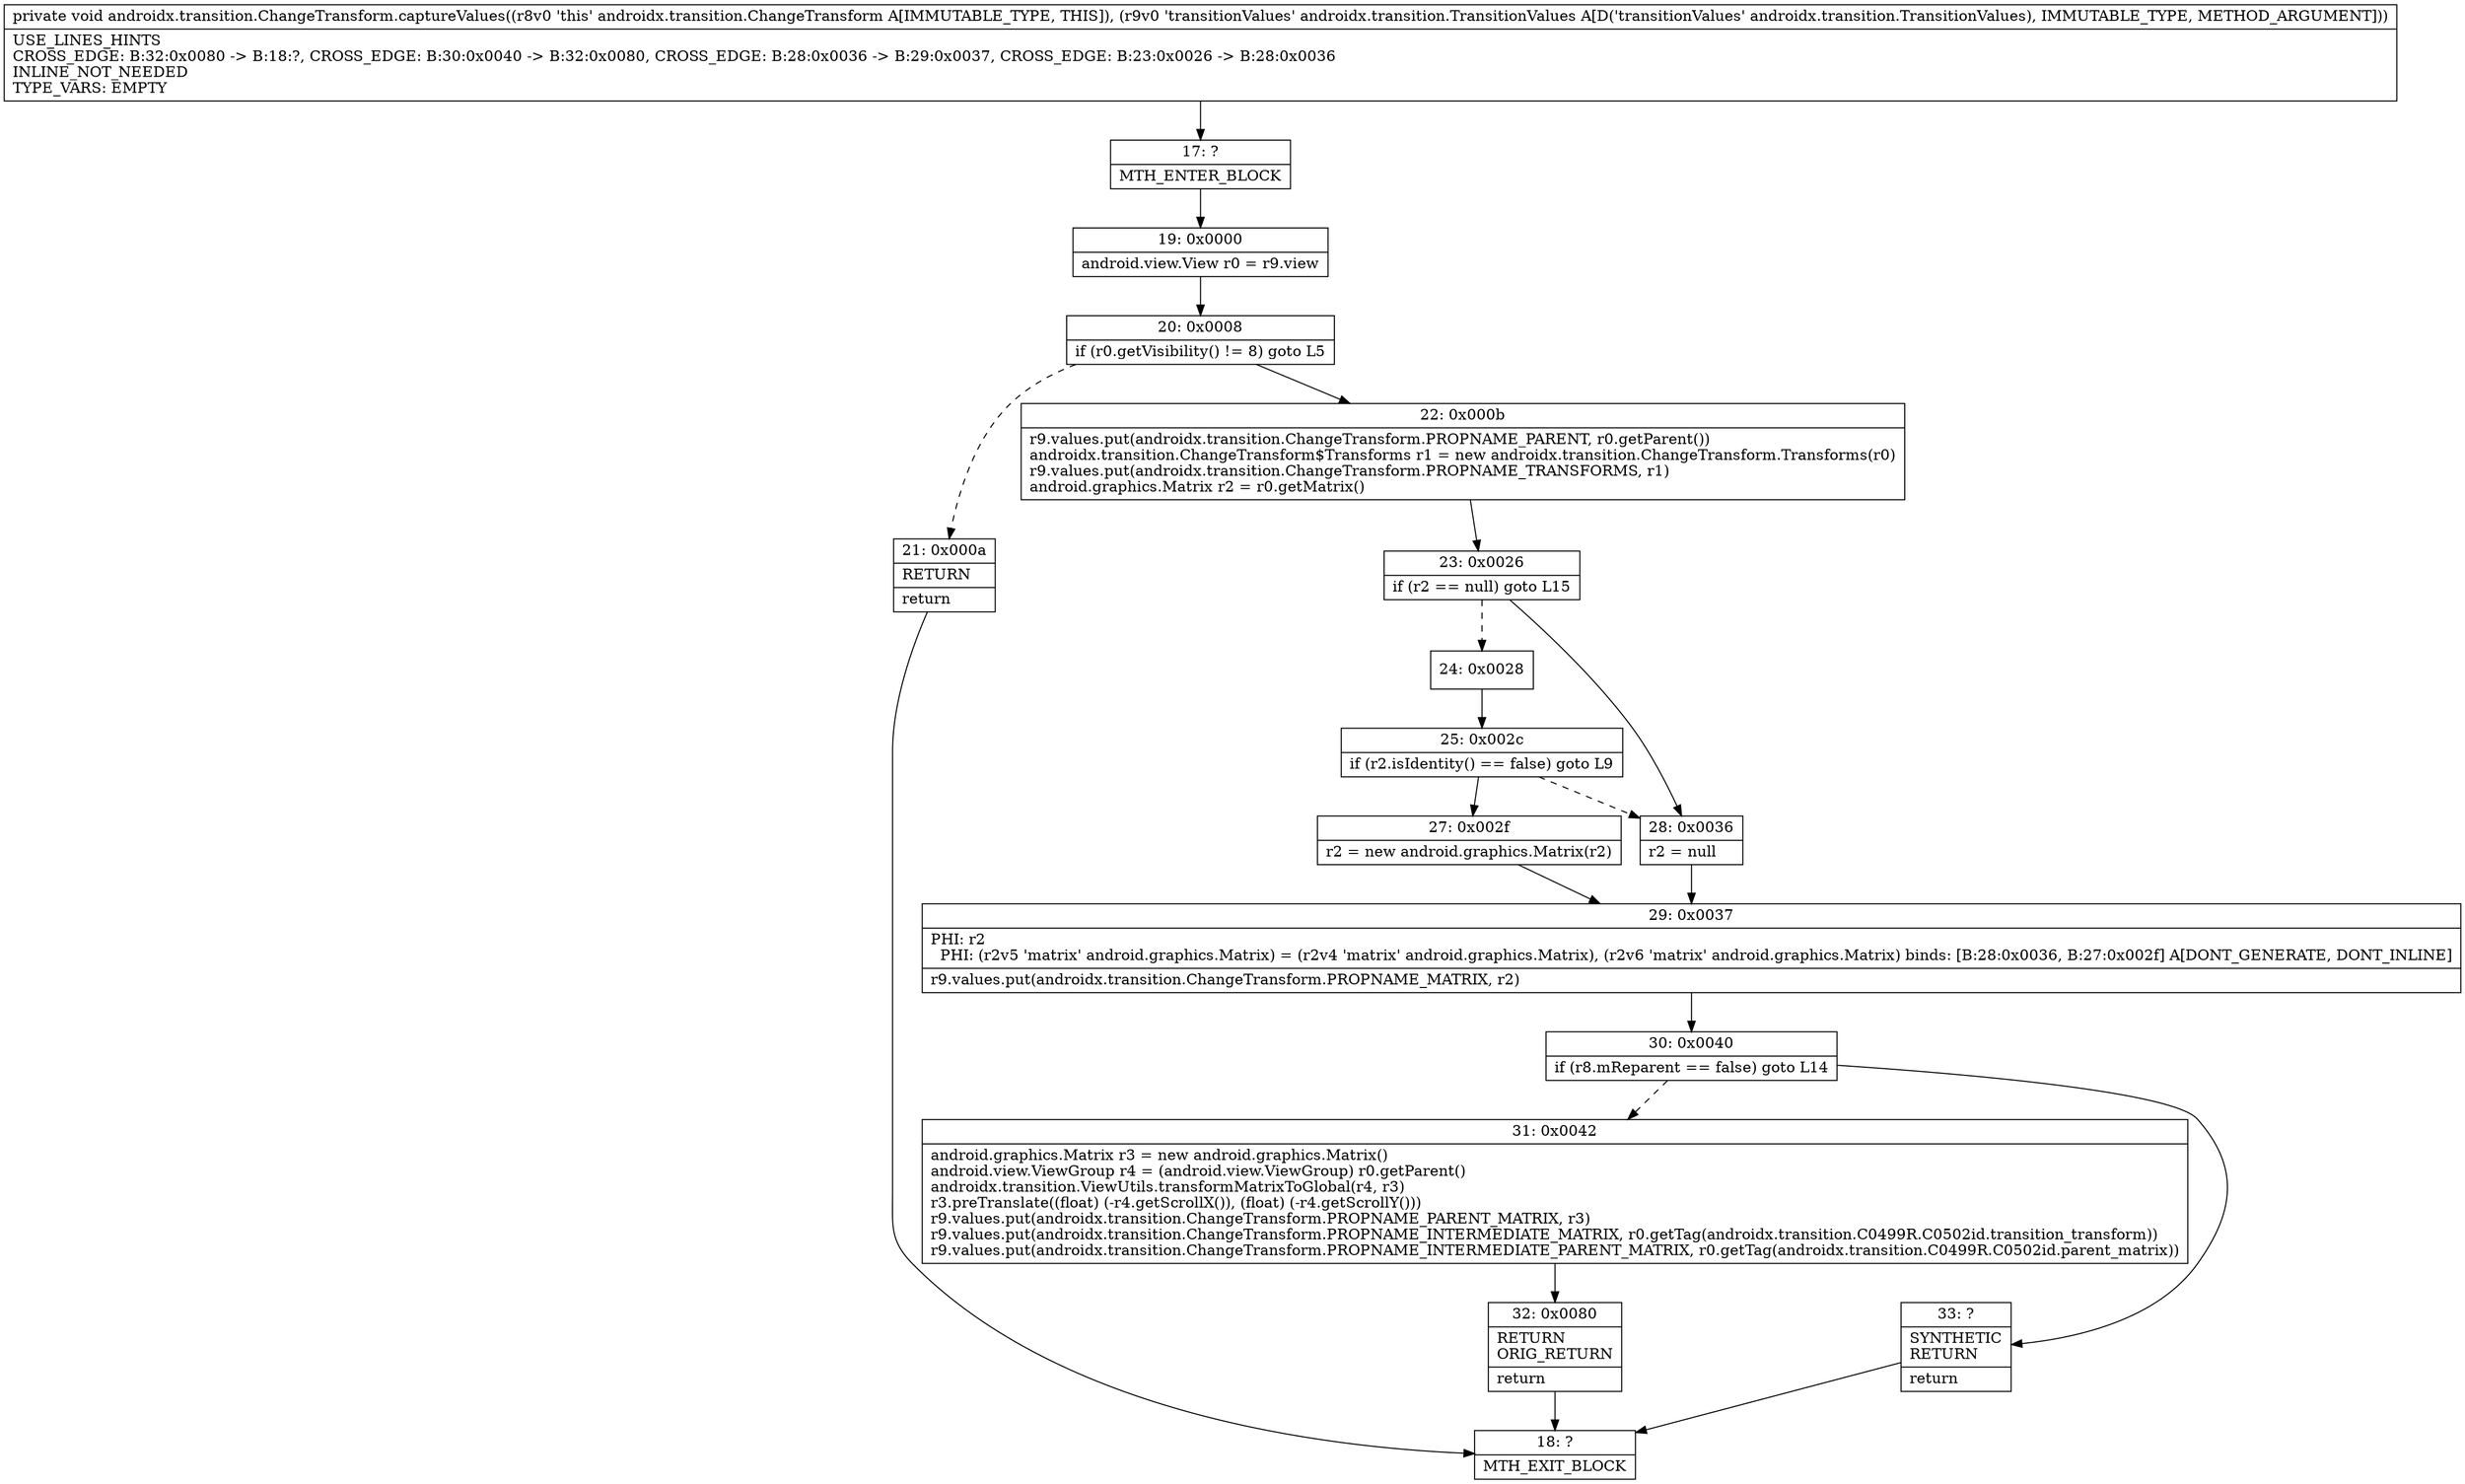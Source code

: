 digraph "CFG forandroidx.transition.ChangeTransform.captureValues(Landroidx\/transition\/TransitionValues;)V" {
Node_17 [shape=record,label="{17\:\ ?|MTH_ENTER_BLOCK\l}"];
Node_19 [shape=record,label="{19\:\ 0x0000|android.view.View r0 = r9.view\l}"];
Node_20 [shape=record,label="{20\:\ 0x0008|if (r0.getVisibility() != 8) goto L5\l}"];
Node_21 [shape=record,label="{21\:\ 0x000a|RETURN\l|return\l}"];
Node_18 [shape=record,label="{18\:\ ?|MTH_EXIT_BLOCK\l}"];
Node_22 [shape=record,label="{22\:\ 0x000b|r9.values.put(androidx.transition.ChangeTransform.PROPNAME_PARENT, r0.getParent())\landroidx.transition.ChangeTransform$Transforms r1 = new androidx.transition.ChangeTransform.Transforms(r0)\lr9.values.put(androidx.transition.ChangeTransform.PROPNAME_TRANSFORMS, r1)\landroid.graphics.Matrix r2 = r0.getMatrix()\l}"];
Node_23 [shape=record,label="{23\:\ 0x0026|if (r2 == null) goto L15\l}"];
Node_24 [shape=record,label="{24\:\ 0x0028}"];
Node_25 [shape=record,label="{25\:\ 0x002c|if (r2.isIdentity() == false) goto L9\l}"];
Node_27 [shape=record,label="{27\:\ 0x002f|r2 = new android.graphics.Matrix(r2)\l}"];
Node_29 [shape=record,label="{29\:\ 0x0037|PHI: r2 \l  PHI: (r2v5 'matrix' android.graphics.Matrix) = (r2v4 'matrix' android.graphics.Matrix), (r2v6 'matrix' android.graphics.Matrix) binds: [B:28:0x0036, B:27:0x002f] A[DONT_GENERATE, DONT_INLINE]\l|r9.values.put(androidx.transition.ChangeTransform.PROPNAME_MATRIX, r2)\l}"];
Node_30 [shape=record,label="{30\:\ 0x0040|if (r8.mReparent == false) goto L14\l}"];
Node_31 [shape=record,label="{31\:\ 0x0042|android.graphics.Matrix r3 = new android.graphics.Matrix()\landroid.view.ViewGroup r4 = (android.view.ViewGroup) r0.getParent()\landroidx.transition.ViewUtils.transformMatrixToGlobal(r4, r3)\lr3.preTranslate((float) (\-r4.getScrollX()), (float) (\-r4.getScrollY()))\lr9.values.put(androidx.transition.ChangeTransform.PROPNAME_PARENT_MATRIX, r3)\lr9.values.put(androidx.transition.ChangeTransform.PROPNAME_INTERMEDIATE_MATRIX, r0.getTag(androidx.transition.C0499R.C0502id.transition_transform))\lr9.values.put(androidx.transition.ChangeTransform.PROPNAME_INTERMEDIATE_PARENT_MATRIX, r0.getTag(androidx.transition.C0499R.C0502id.parent_matrix))\l}"];
Node_32 [shape=record,label="{32\:\ 0x0080|RETURN\lORIG_RETURN\l|return\l}"];
Node_33 [shape=record,label="{33\:\ ?|SYNTHETIC\lRETURN\l|return\l}"];
Node_28 [shape=record,label="{28\:\ 0x0036|r2 = null\l}"];
MethodNode[shape=record,label="{private void androidx.transition.ChangeTransform.captureValues((r8v0 'this' androidx.transition.ChangeTransform A[IMMUTABLE_TYPE, THIS]), (r9v0 'transitionValues' androidx.transition.TransitionValues A[D('transitionValues' androidx.transition.TransitionValues), IMMUTABLE_TYPE, METHOD_ARGUMENT]))  | USE_LINES_HINTS\lCROSS_EDGE: B:32:0x0080 \-\> B:18:?, CROSS_EDGE: B:30:0x0040 \-\> B:32:0x0080, CROSS_EDGE: B:28:0x0036 \-\> B:29:0x0037, CROSS_EDGE: B:23:0x0026 \-\> B:28:0x0036\lINLINE_NOT_NEEDED\lTYPE_VARS: EMPTY\l}"];
MethodNode -> Node_17;Node_17 -> Node_19;
Node_19 -> Node_20;
Node_20 -> Node_21[style=dashed];
Node_20 -> Node_22;
Node_21 -> Node_18;
Node_22 -> Node_23;
Node_23 -> Node_24[style=dashed];
Node_23 -> Node_28;
Node_24 -> Node_25;
Node_25 -> Node_27;
Node_25 -> Node_28[style=dashed];
Node_27 -> Node_29;
Node_29 -> Node_30;
Node_30 -> Node_31[style=dashed];
Node_30 -> Node_33;
Node_31 -> Node_32;
Node_32 -> Node_18;
Node_33 -> Node_18;
Node_28 -> Node_29;
}

